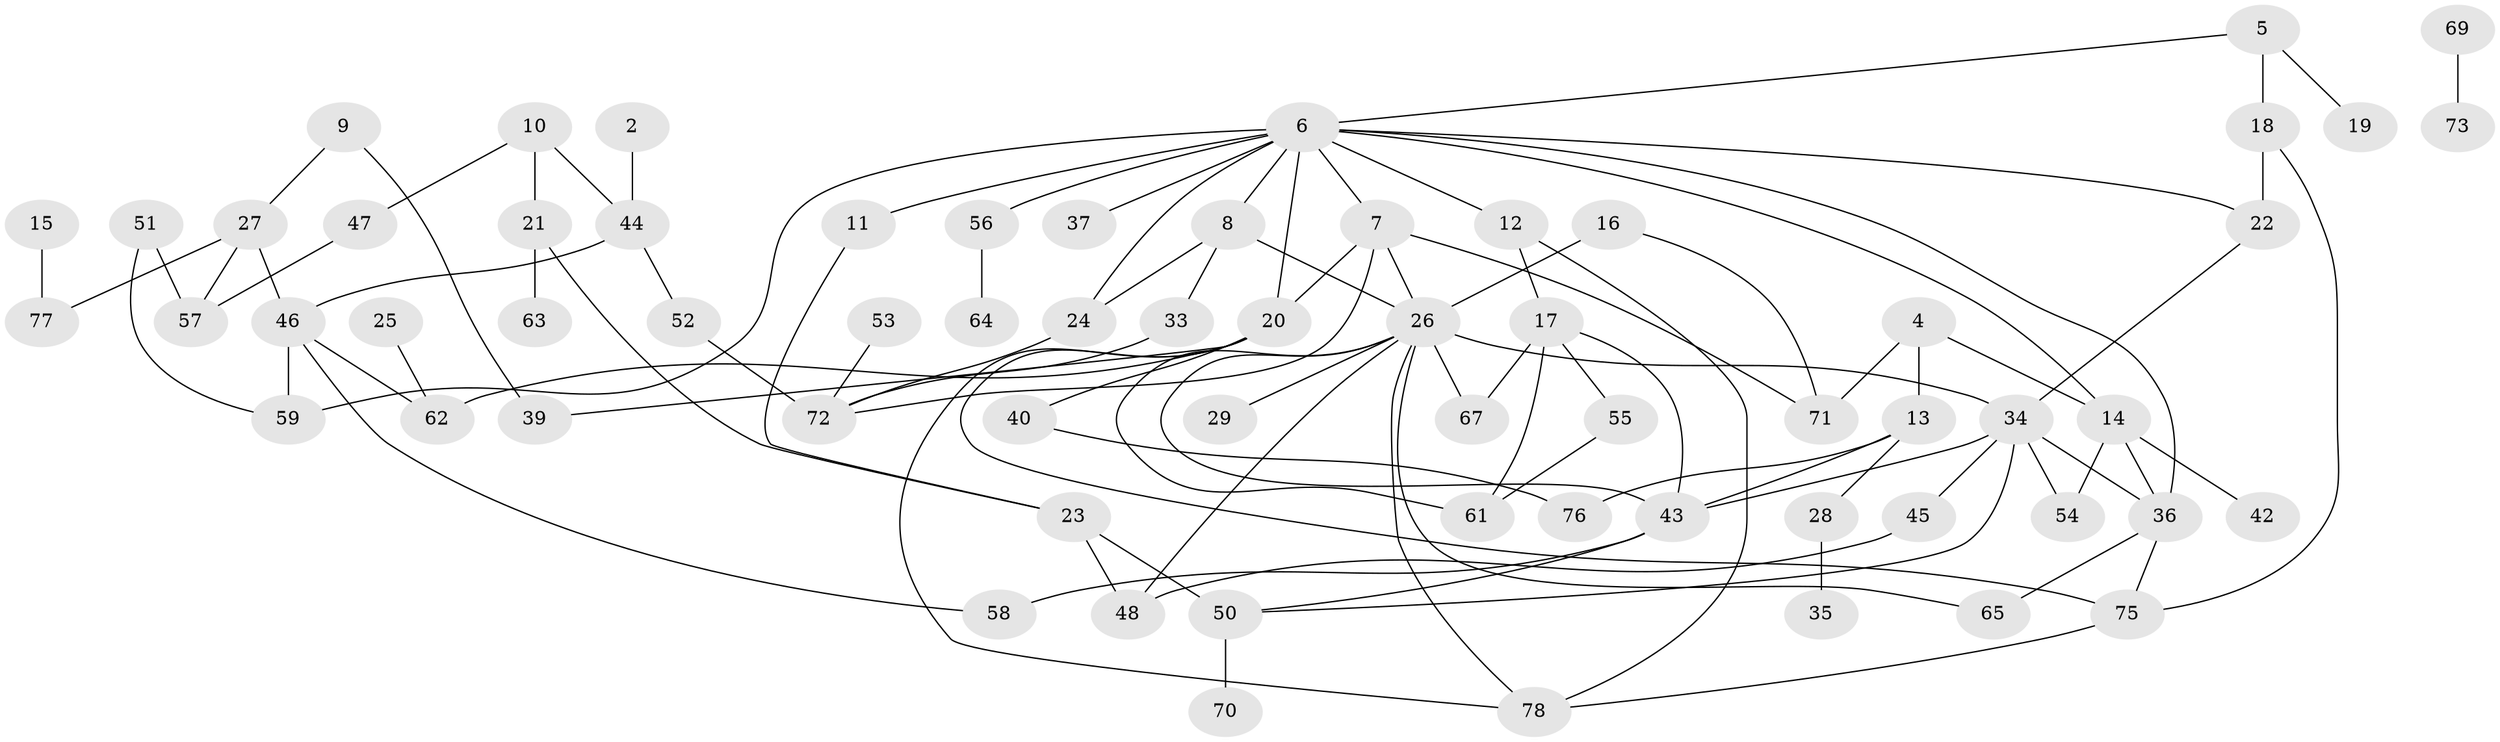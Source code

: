 // original degree distribution, {0: 0.07751937984496124, 1: 0.20155038759689922, 2: 0.3178294573643411, 3: 0.1937984496124031, 4: 0.11627906976744186, 6: 0.03875968992248062, 5: 0.046511627906976744, 7: 0.007751937984496124}
// Generated by graph-tools (version 1.1) at 2025/48/03/04/25 22:48:21]
// undirected, 66 vertices, 100 edges
graph export_dot {
  node [color=gray90,style=filled];
  2;
  4;
  5;
  6;
  7;
  8;
  9;
  10;
  11;
  12;
  13;
  14;
  15;
  16;
  17;
  18;
  19;
  20;
  21;
  22;
  23;
  24;
  25;
  26;
  27;
  28;
  29;
  33;
  34;
  35;
  36;
  37;
  39;
  40;
  42;
  43;
  44;
  45;
  46;
  47;
  48;
  50;
  51;
  52;
  53;
  54;
  55;
  56;
  57;
  58;
  59;
  61;
  62;
  63;
  64;
  65;
  67;
  69;
  70;
  71;
  72;
  73;
  75;
  76;
  77;
  78;
  2 -- 44 [weight=1.0];
  4 -- 13 [weight=1.0];
  4 -- 14 [weight=1.0];
  4 -- 71 [weight=1.0];
  5 -- 6 [weight=1.0];
  5 -- 18 [weight=1.0];
  5 -- 19 [weight=1.0];
  6 -- 7 [weight=1.0];
  6 -- 8 [weight=1.0];
  6 -- 11 [weight=1.0];
  6 -- 12 [weight=1.0];
  6 -- 14 [weight=1.0];
  6 -- 20 [weight=1.0];
  6 -- 22 [weight=1.0];
  6 -- 24 [weight=1.0];
  6 -- 36 [weight=1.0];
  6 -- 37 [weight=1.0];
  6 -- 56 [weight=1.0];
  6 -- 59 [weight=1.0];
  7 -- 20 [weight=1.0];
  7 -- 26 [weight=1.0];
  7 -- 71 [weight=1.0];
  7 -- 72 [weight=1.0];
  8 -- 24 [weight=1.0];
  8 -- 26 [weight=1.0];
  8 -- 33 [weight=1.0];
  9 -- 27 [weight=1.0];
  9 -- 39 [weight=1.0];
  10 -- 21 [weight=1.0];
  10 -- 44 [weight=1.0];
  10 -- 47 [weight=1.0];
  11 -- 23 [weight=1.0];
  12 -- 17 [weight=1.0];
  12 -- 78 [weight=1.0];
  13 -- 28 [weight=1.0];
  13 -- 43 [weight=1.0];
  13 -- 76 [weight=1.0];
  14 -- 36 [weight=1.0];
  14 -- 42 [weight=1.0];
  14 -- 54 [weight=1.0];
  15 -- 77 [weight=1.0];
  16 -- 26 [weight=2.0];
  16 -- 71 [weight=1.0];
  17 -- 43 [weight=1.0];
  17 -- 55 [weight=1.0];
  17 -- 61 [weight=1.0];
  17 -- 67 [weight=1.0];
  18 -- 22 [weight=1.0];
  18 -- 75 [weight=1.0];
  20 -- 39 [weight=1.0];
  20 -- 40 [weight=1.0];
  20 -- 62 [weight=1.0];
  20 -- 75 [weight=1.0];
  20 -- 78 [weight=1.0];
  21 -- 23 [weight=1.0];
  21 -- 63 [weight=1.0];
  22 -- 34 [weight=1.0];
  23 -- 48 [weight=1.0];
  23 -- 50 [weight=1.0];
  24 -- 72 [weight=1.0];
  25 -- 62 [weight=1.0];
  26 -- 29 [weight=1.0];
  26 -- 34 [weight=2.0];
  26 -- 43 [weight=1.0];
  26 -- 48 [weight=1.0];
  26 -- 61 [weight=1.0];
  26 -- 65 [weight=1.0];
  26 -- 67 [weight=1.0];
  26 -- 78 [weight=1.0];
  27 -- 46 [weight=1.0];
  27 -- 57 [weight=1.0];
  27 -- 77 [weight=1.0];
  28 -- 35 [weight=1.0];
  33 -- 72 [weight=1.0];
  34 -- 36 [weight=1.0];
  34 -- 43 [weight=1.0];
  34 -- 45 [weight=1.0];
  34 -- 50 [weight=1.0];
  34 -- 54 [weight=1.0];
  36 -- 65 [weight=1.0];
  36 -- 75 [weight=1.0];
  40 -- 76 [weight=1.0];
  43 -- 50 [weight=1.0];
  43 -- 58 [weight=1.0];
  44 -- 46 [weight=1.0];
  44 -- 52 [weight=1.0];
  45 -- 48 [weight=1.0];
  46 -- 58 [weight=1.0];
  46 -- 59 [weight=1.0];
  46 -- 62 [weight=1.0];
  47 -- 57 [weight=1.0];
  50 -- 70 [weight=1.0];
  51 -- 57 [weight=1.0];
  51 -- 59 [weight=1.0];
  52 -- 72 [weight=1.0];
  53 -- 72 [weight=1.0];
  55 -- 61 [weight=1.0];
  56 -- 64 [weight=1.0];
  69 -- 73 [weight=1.0];
  75 -- 78 [weight=1.0];
}
